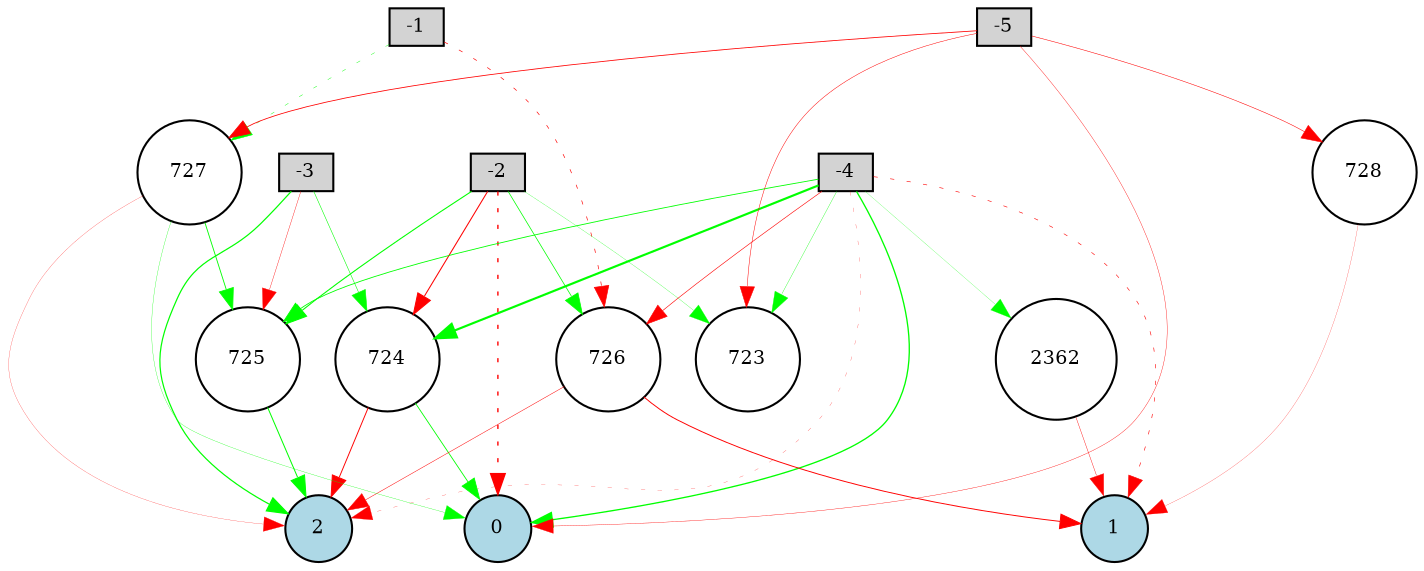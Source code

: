 digraph {
	node [fontsize=9 height=0.2 shape=circle width=0.2]
	-1 [fillcolor=lightgray shape=box style=filled]
	-2 [fillcolor=lightgray shape=box style=filled]
	-3 [fillcolor=lightgray shape=box style=filled]
	-4 [fillcolor=lightgray shape=box style=filled]
	-5 [fillcolor=lightgray shape=box style=filled]
	0 [fillcolor=lightblue style=filled]
	1 [fillcolor=lightblue style=filled]
	2 [fillcolor=lightblue style=filled]
	723 [fillcolor=white style=filled]
	724 [fillcolor=white style=filled]
	725 [fillcolor=white style=filled]
	726 [fillcolor=white style=filled]
	727 [fillcolor=white style=filled]
	728 [fillcolor=white style=filled]
	2362 [fillcolor=white style=filled]
	-5 -> 0 [color=red penwidth=0.18102949605434174 style=solid]
	-2 -> 0 [color=red penwidth=0.6716353406249786 style=dotted]
	-2 -> 725 [color=green penwidth=0.5183338157816337 style=solid]
	725 -> 2 [color=green penwidth=0.4847197427810167 style=solid]
	-3 -> 724 [color=green penwidth=0.2649685799297655 style=solid]
	-1 -> 727 [color=green penwidth=0.2004220421758966 style=dotted]
	-5 -> 723 [color=red penwidth=0.23287053289253518 style=solid]
	-4 -> 725 [color=green penwidth=0.4066137476861216 style=solid]
	-4 -> 2 [color=red penwidth=0.11184885236038666 style=dotted]
	-4 -> 0 [color=green penwidth=0.6318597085522605 style=solid]
	-2 -> 723 [color=green penwidth=0.12373327442451196 style=solid]
	-4 -> 2362 [color=green penwidth=0.10328202179925325 style=solid]
	724 -> 0 [color=green penwidth=0.40689529360201504 style=solid]
	-5 -> 727 [color=red penwidth=0.38586306914577206 style=solid]
	726 -> 2 [color=red penwidth=0.23230426905673804 style=solid]
	2362 -> 1 [color=red penwidth=0.19651456981131335 style=solid]
	-5 -> 728 [color=red penwidth=0.251403696544232 style=solid]
	724 -> 2 [color=red penwidth=0.4588551610974153 style=solid]
	-3 -> 2 [color=green penwidth=0.5811116493992163 style=solid]
	-4 -> 726 [color=red penwidth=0.28595564766346143 style=solid]
	727 -> 2 [color=red penwidth=0.10821678486022862 style=solid]
	-2 -> 726 [color=green penwidth=0.353533467006525 style=solid]
	-1 -> 726 [color=red penwidth=0.3169608442327985 style=dotted]
	727 -> 725 [color=green penwidth=0.41965354947554334 style=solid]
	727 -> 0 [color=green penwidth=0.14359146379074517 style=solid]
	-2 -> 724 [color=red penwidth=0.5006071782949792 style=solid]
	728 -> 1 [color=red penwidth=0.10449678978584004 style=solid]
	-4 -> 1 [color=red penwidth=0.2879587869262171 style=dotted]
	726 -> 1 [color=red penwidth=0.4598389571073782 style=solid]
	-4 -> 724 [color=green penwidth=1.0357174285208677 style=solid]
	-4 -> 723 [color=green penwidth=0.1618856395468367 style=solid]
	-3 -> 725 [color=red penwidth=0.1813285174577139 style=solid]
}

